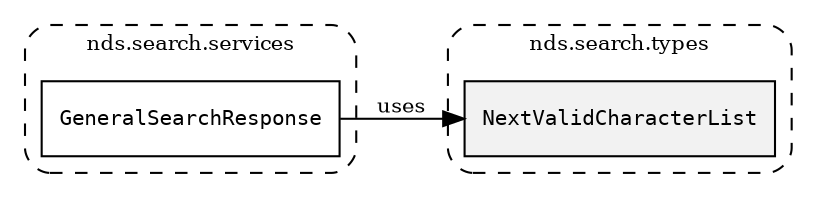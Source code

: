 /**
 * This dot file creates symbol collaboration diagram for NextValidCharacterList.
 */
digraph ZSERIO
{
    node [shape=box, fontsize=10];
    rankdir="LR";
    fontsize=10;
    tooltip="NextValidCharacterList collaboration diagram";

    subgraph "cluster_nds.search.types"
    {
        style="dashed, rounded";
        label="nds.search.types";
        tooltip="Package nds.search.types";
        href="../../../content/packages/nds.search.types.html#Package-nds-search-types";
        target="_parent";

        "NextValidCharacterList" [style="filled", fillcolor="#0000000D", target="_parent", label=<<font face="monospace"><table align="center" border="0" cellspacing="0" cellpadding="0"><tr><td href="../../../content/packages/nds.search.types.html#Structure-NextValidCharacterList" title="Structure defined in nds.search.types">NextValidCharacterList</td></tr></table></font>>];
    }

    subgraph "cluster_nds.search.services"
    {
        style="dashed, rounded";
        label="nds.search.services";
        tooltip="Package nds.search.services";
        href="../../../content/packages/nds.search.services.html#Package-nds-search-services";
        target="_parent";

        "GeneralSearchResponse" [target="_parent", label=<<font face="monospace"><table align="center" border="0" cellspacing="0" cellpadding="0"><tr><td href="../../../content/packages/nds.search.services.html#Structure-GeneralSearchResponse" title="Structure defined in nds.search.services">GeneralSearchResponse</td></tr></table></font>>];
    }

    "GeneralSearchResponse" -> "NextValidCharacterList" [label="uses", fontsize=10];
}

